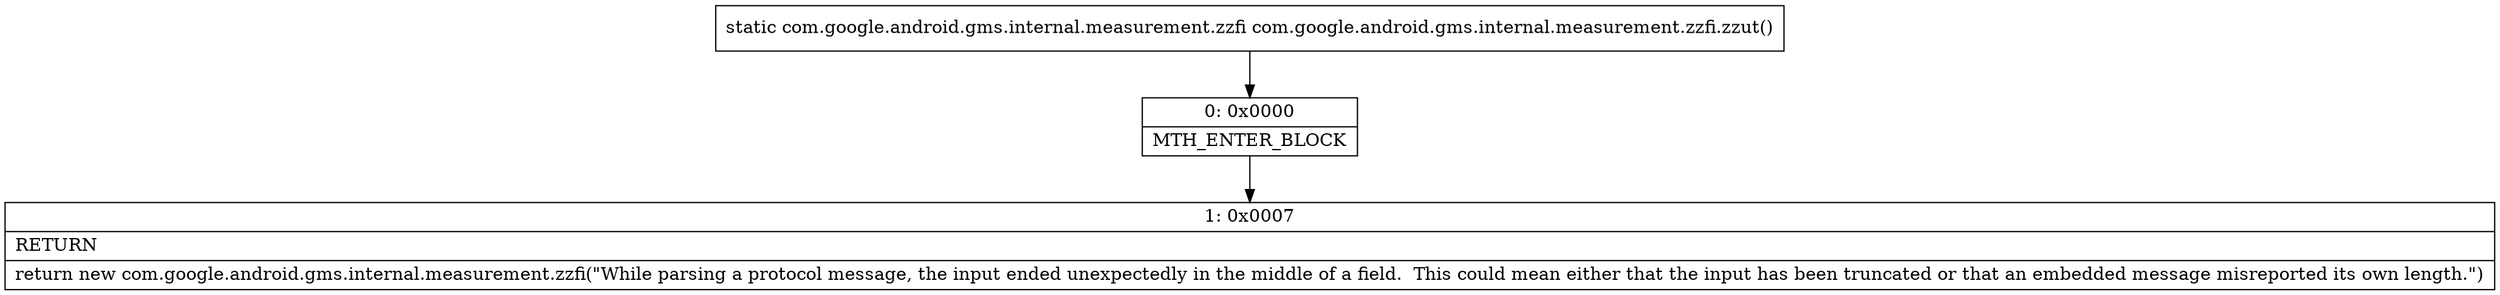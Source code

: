 digraph "CFG forcom.google.android.gms.internal.measurement.zzfi.zzut()Lcom\/google\/android\/gms\/internal\/measurement\/zzfi;" {
Node_0 [shape=record,label="{0\:\ 0x0000|MTH_ENTER_BLOCK\l}"];
Node_1 [shape=record,label="{1\:\ 0x0007|RETURN\l|return new com.google.android.gms.internal.measurement.zzfi(\"While parsing a protocol message, the input ended unexpectedly in the middle of a field.  This could mean either that the input has been truncated or that an embedded message misreported its own length.\")\l}"];
MethodNode[shape=record,label="{static com.google.android.gms.internal.measurement.zzfi com.google.android.gms.internal.measurement.zzfi.zzut() }"];
MethodNode -> Node_0;
Node_0 -> Node_1;
}

